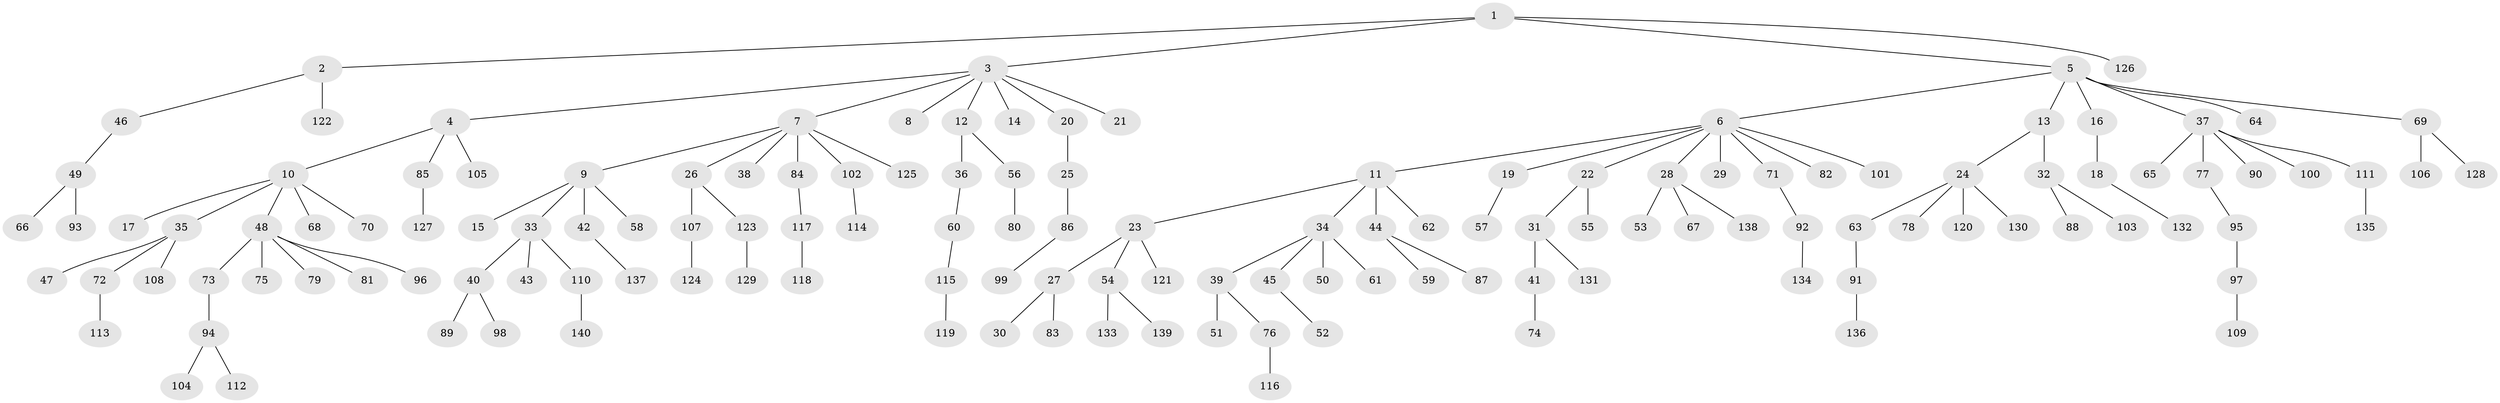 // coarse degree distribution, {1: 0.5176470588235295, 7: 0.011764705882352941, 3: 0.08235294117647059, 2: 0.27058823529411763, 4: 0.047058823529411764, 6: 0.011764705882352941, 5: 0.047058823529411764, 8: 0.011764705882352941}
// Generated by graph-tools (version 1.1) at 2025/37/03/04/25 23:37:16]
// undirected, 140 vertices, 139 edges
graph export_dot {
  node [color=gray90,style=filled];
  1;
  2;
  3;
  4;
  5;
  6;
  7;
  8;
  9;
  10;
  11;
  12;
  13;
  14;
  15;
  16;
  17;
  18;
  19;
  20;
  21;
  22;
  23;
  24;
  25;
  26;
  27;
  28;
  29;
  30;
  31;
  32;
  33;
  34;
  35;
  36;
  37;
  38;
  39;
  40;
  41;
  42;
  43;
  44;
  45;
  46;
  47;
  48;
  49;
  50;
  51;
  52;
  53;
  54;
  55;
  56;
  57;
  58;
  59;
  60;
  61;
  62;
  63;
  64;
  65;
  66;
  67;
  68;
  69;
  70;
  71;
  72;
  73;
  74;
  75;
  76;
  77;
  78;
  79;
  80;
  81;
  82;
  83;
  84;
  85;
  86;
  87;
  88;
  89;
  90;
  91;
  92;
  93;
  94;
  95;
  96;
  97;
  98;
  99;
  100;
  101;
  102;
  103;
  104;
  105;
  106;
  107;
  108;
  109;
  110;
  111;
  112;
  113;
  114;
  115;
  116;
  117;
  118;
  119;
  120;
  121;
  122;
  123;
  124;
  125;
  126;
  127;
  128;
  129;
  130;
  131;
  132;
  133;
  134;
  135;
  136;
  137;
  138;
  139;
  140;
  1 -- 2;
  1 -- 3;
  1 -- 5;
  1 -- 126;
  2 -- 46;
  2 -- 122;
  3 -- 4;
  3 -- 7;
  3 -- 8;
  3 -- 12;
  3 -- 14;
  3 -- 20;
  3 -- 21;
  4 -- 10;
  4 -- 85;
  4 -- 105;
  5 -- 6;
  5 -- 13;
  5 -- 16;
  5 -- 37;
  5 -- 64;
  5 -- 69;
  6 -- 11;
  6 -- 19;
  6 -- 22;
  6 -- 28;
  6 -- 29;
  6 -- 71;
  6 -- 82;
  6 -- 101;
  7 -- 9;
  7 -- 26;
  7 -- 38;
  7 -- 84;
  7 -- 102;
  7 -- 125;
  9 -- 15;
  9 -- 33;
  9 -- 42;
  9 -- 58;
  10 -- 17;
  10 -- 35;
  10 -- 48;
  10 -- 68;
  10 -- 70;
  11 -- 23;
  11 -- 34;
  11 -- 44;
  11 -- 62;
  12 -- 36;
  12 -- 56;
  13 -- 24;
  13 -- 32;
  16 -- 18;
  18 -- 132;
  19 -- 57;
  20 -- 25;
  22 -- 31;
  22 -- 55;
  23 -- 27;
  23 -- 54;
  23 -- 121;
  24 -- 63;
  24 -- 78;
  24 -- 120;
  24 -- 130;
  25 -- 86;
  26 -- 107;
  26 -- 123;
  27 -- 30;
  27 -- 83;
  28 -- 53;
  28 -- 67;
  28 -- 138;
  31 -- 41;
  31 -- 131;
  32 -- 88;
  32 -- 103;
  33 -- 40;
  33 -- 43;
  33 -- 110;
  34 -- 39;
  34 -- 45;
  34 -- 50;
  34 -- 61;
  35 -- 47;
  35 -- 72;
  35 -- 108;
  36 -- 60;
  37 -- 65;
  37 -- 77;
  37 -- 90;
  37 -- 100;
  37 -- 111;
  39 -- 51;
  39 -- 76;
  40 -- 89;
  40 -- 98;
  41 -- 74;
  42 -- 137;
  44 -- 59;
  44 -- 87;
  45 -- 52;
  46 -- 49;
  48 -- 73;
  48 -- 75;
  48 -- 79;
  48 -- 81;
  48 -- 96;
  49 -- 66;
  49 -- 93;
  54 -- 133;
  54 -- 139;
  56 -- 80;
  60 -- 115;
  63 -- 91;
  69 -- 106;
  69 -- 128;
  71 -- 92;
  72 -- 113;
  73 -- 94;
  76 -- 116;
  77 -- 95;
  84 -- 117;
  85 -- 127;
  86 -- 99;
  91 -- 136;
  92 -- 134;
  94 -- 104;
  94 -- 112;
  95 -- 97;
  97 -- 109;
  102 -- 114;
  107 -- 124;
  110 -- 140;
  111 -- 135;
  115 -- 119;
  117 -- 118;
  123 -- 129;
}
